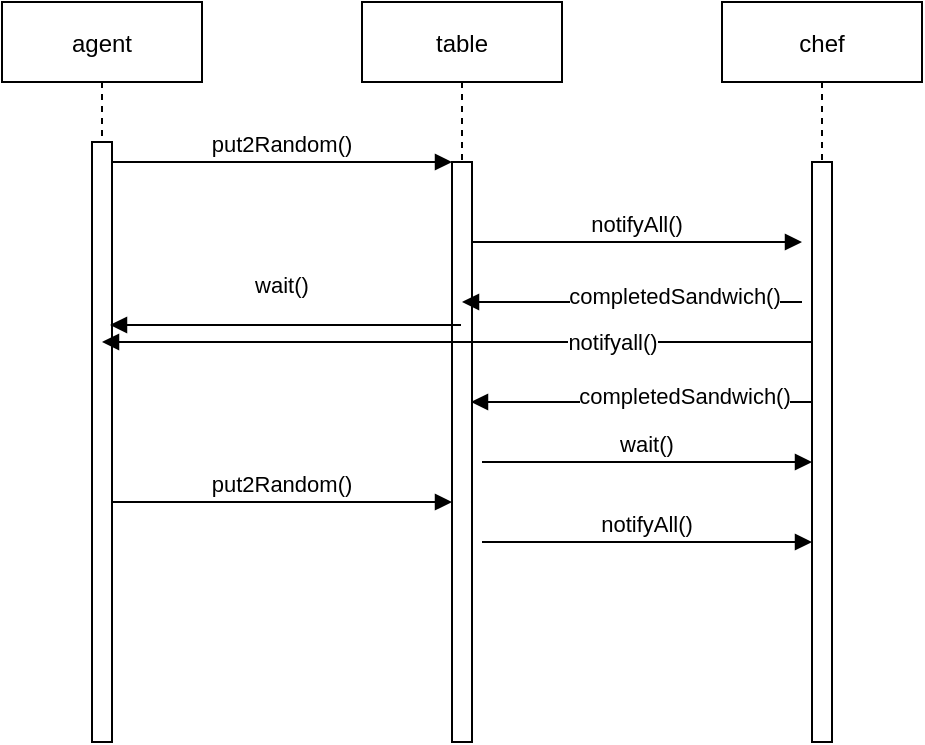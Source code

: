 <mxfile version="20.8.13" type="github">
  <diagram id="kgpKYQtTHZ0yAKxKKP6v" name="Page-1">
    <mxGraphModel dx="1434" dy="699" grid="1" gridSize="10" guides="1" tooltips="1" connect="1" arrows="1" fold="1" page="1" pageScale="1" pageWidth="850" pageHeight="1100" math="0" shadow="0">
      <root>
        <mxCell id="0" />
        <mxCell id="1" parent="0" />
        <mxCell id="3nuBFxr9cyL0pnOWT2aG-1" value="agent" style="shape=umlLifeline;perimeter=lifelinePerimeter;container=1;collapsible=0;recursiveResize=0;rounded=0;shadow=0;strokeWidth=1;" parent="1" vertex="1">
          <mxGeometry x="120" y="80" width="100" height="370" as="geometry" />
        </mxCell>
        <mxCell id="3nuBFxr9cyL0pnOWT2aG-2" value="" style="points=[];perimeter=orthogonalPerimeter;rounded=0;shadow=0;strokeWidth=1;" parent="3nuBFxr9cyL0pnOWT2aG-1" vertex="1">
          <mxGeometry x="45" y="70" width="10" height="300" as="geometry" />
        </mxCell>
        <mxCell id="3JdW7UisFIbQWWUZfNYh-13" value="put2Random()" style="verticalAlign=bottom;endArrow=block;entryX=0;entryY=0;shadow=0;strokeWidth=1;" edge="1" parent="3nuBFxr9cyL0pnOWT2aG-1">
          <mxGeometry relative="1" as="geometry">
            <mxPoint x="55" y="250.0" as="sourcePoint" />
            <mxPoint x="225" y="250.0" as="targetPoint" />
          </mxGeometry>
        </mxCell>
        <mxCell id="3nuBFxr9cyL0pnOWT2aG-5" value="table" style="shape=umlLifeline;perimeter=lifelinePerimeter;container=1;collapsible=0;recursiveResize=0;rounded=0;shadow=0;strokeWidth=1;" parent="1" vertex="1">
          <mxGeometry x="300" y="80" width="100" height="370" as="geometry" />
        </mxCell>
        <mxCell id="3nuBFxr9cyL0pnOWT2aG-6" value="" style="points=[];perimeter=orthogonalPerimeter;rounded=0;shadow=0;strokeWidth=1;" parent="3nuBFxr9cyL0pnOWT2aG-5" vertex="1">
          <mxGeometry x="45" y="80" width="10" height="290" as="geometry" />
        </mxCell>
        <mxCell id="3nuBFxr9cyL0pnOWT2aG-8" value="put2Random()" style="verticalAlign=bottom;endArrow=block;entryX=0;entryY=0;shadow=0;strokeWidth=1;" parent="1" source="3nuBFxr9cyL0pnOWT2aG-2" target="3nuBFxr9cyL0pnOWT2aG-6" edge="1">
          <mxGeometry relative="1" as="geometry">
            <mxPoint x="275" y="160" as="sourcePoint" />
          </mxGeometry>
        </mxCell>
        <mxCell id="3nuBFxr9cyL0pnOWT2aG-9" value="notifyAll()" style="verticalAlign=bottom;endArrow=block;shadow=0;strokeWidth=1;" parent="1" source="3nuBFxr9cyL0pnOWT2aG-6" edge="1">
          <mxGeometry relative="1" as="geometry">
            <mxPoint x="240" y="200" as="sourcePoint" />
            <mxPoint x="520" y="200" as="targetPoint" />
            <Array as="points">
              <mxPoint x="440" y="200" />
            </Array>
          </mxGeometry>
        </mxCell>
        <mxCell id="3JdW7UisFIbQWWUZfNYh-1" value="chef" style="shape=umlLifeline;perimeter=lifelinePerimeter;container=1;collapsible=0;recursiveResize=0;rounded=0;shadow=0;strokeWidth=1;" vertex="1" parent="1">
          <mxGeometry x="480" y="80" width="100" height="370" as="geometry" />
        </mxCell>
        <mxCell id="3JdW7UisFIbQWWUZfNYh-2" value="" style="points=[];perimeter=orthogonalPerimeter;rounded=0;shadow=0;strokeWidth=1;" vertex="1" parent="3JdW7UisFIbQWWUZfNYh-1">
          <mxGeometry x="45" y="80" width="10" height="290" as="geometry" />
        </mxCell>
        <mxCell id="3JdW7UisFIbQWWUZfNYh-3" value="" style="verticalAlign=bottom;endArrow=block;shadow=0;strokeWidth=1;" edge="1" parent="1" target="3nuBFxr9cyL0pnOWT2aG-5">
          <mxGeometry relative="1" as="geometry">
            <mxPoint x="520" y="230" as="sourcePoint" />
            <mxPoint x="705" y="229.5" as="targetPoint" />
          </mxGeometry>
        </mxCell>
        <mxCell id="3JdW7UisFIbQWWUZfNYh-4" value="completedSandwich()" style="edgeLabel;html=1;align=center;verticalAlign=middle;resizable=0;points=[];" vertex="1" connectable="0" parent="3JdW7UisFIbQWWUZfNYh-3">
          <mxGeometry x="-0.249" y="-3" relative="1" as="geometry">
            <mxPoint as="offset" />
          </mxGeometry>
        </mxCell>
        <mxCell id="3JdW7UisFIbQWWUZfNYh-6" value="wait()" style="verticalAlign=bottom;endArrow=block;entryX=0.9;entryY=0.305;shadow=0;strokeWidth=1;entryDx=0;entryDy=0;entryPerimeter=0;" edge="1" parent="1" source="3nuBFxr9cyL0pnOWT2aG-5" target="3nuBFxr9cyL0pnOWT2aG-2">
          <mxGeometry x="0.02" y="-11" relative="1" as="geometry">
            <mxPoint x="250" y="220" as="sourcePoint" />
            <mxPoint x="350" y="210.0" as="targetPoint" />
            <mxPoint as="offset" />
          </mxGeometry>
        </mxCell>
        <mxCell id="3JdW7UisFIbQWWUZfNYh-7" value="" style="verticalAlign=bottom;endArrow=block;shadow=0;strokeWidth=1;" edge="1" parent="1" target="3nuBFxr9cyL0pnOWT2aG-1">
          <mxGeometry relative="1" as="geometry">
            <mxPoint x="525" y="250" as="sourcePoint" />
            <mxPoint x="354.5" y="250" as="targetPoint" />
          </mxGeometry>
        </mxCell>
        <mxCell id="3JdW7UisFIbQWWUZfNYh-9" value="notifyall()" style="edgeLabel;html=1;align=center;verticalAlign=middle;resizable=0;points=[];" vertex="1" connectable="0" parent="3JdW7UisFIbQWWUZfNYh-7">
          <mxGeometry x="-0.347" y="3" relative="1" as="geometry">
            <mxPoint x="16" y="-3" as="offset" />
          </mxGeometry>
        </mxCell>
        <mxCell id="3JdW7UisFIbQWWUZfNYh-10" value="" style="verticalAlign=bottom;endArrow=block;shadow=0;strokeWidth=1;" edge="1" parent="1">
          <mxGeometry relative="1" as="geometry">
            <mxPoint x="525" y="280" as="sourcePoint" />
            <mxPoint x="354.5" y="280" as="targetPoint" />
          </mxGeometry>
        </mxCell>
        <mxCell id="3JdW7UisFIbQWWUZfNYh-11" value="completedSandwich()" style="edgeLabel;html=1;align=center;verticalAlign=middle;resizable=0;points=[];" vertex="1" connectable="0" parent="3JdW7UisFIbQWWUZfNYh-10">
          <mxGeometry x="-0.249" y="-3" relative="1" as="geometry">
            <mxPoint as="offset" />
          </mxGeometry>
        </mxCell>
        <mxCell id="3JdW7UisFIbQWWUZfNYh-12" value="wait()" style="verticalAlign=bottom;endArrow=block;shadow=0;strokeWidth=1;" edge="1" parent="1">
          <mxGeometry relative="1" as="geometry">
            <mxPoint x="360" y="310" as="sourcePoint" />
            <mxPoint x="525" y="310" as="targetPoint" />
          </mxGeometry>
        </mxCell>
        <mxCell id="3JdW7UisFIbQWWUZfNYh-14" value="notifyAll()" style="verticalAlign=bottom;endArrow=block;shadow=0;strokeWidth=1;" edge="1" parent="1">
          <mxGeometry relative="1" as="geometry">
            <mxPoint x="360" y="350" as="sourcePoint" />
            <mxPoint x="525" y="350" as="targetPoint" />
            <Array as="points">
              <mxPoint x="445" y="350" />
            </Array>
          </mxGeometry>
        </mxCell>
      </root>
    </mxGraphModel>
  </diagram>
</mxfile>
